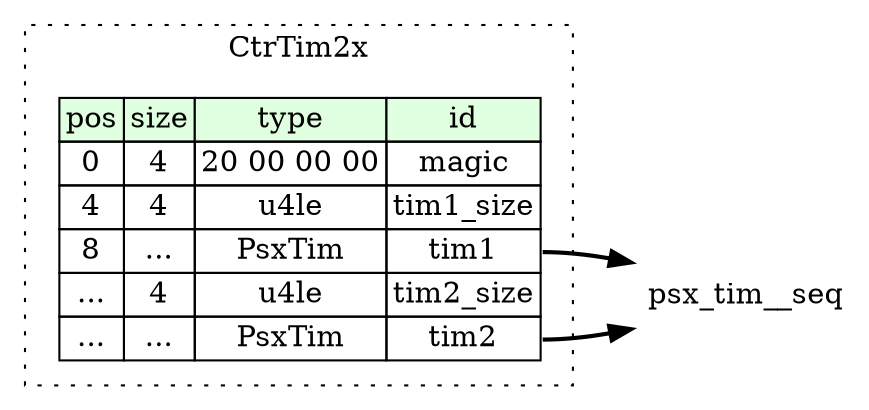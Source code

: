 digraph {
	rankdir=LR;
	node [shape=plaintext];
	subgraph cluster__ctr_tim2x {
		label="CtrTim2x";
		graph[style=dotted];

		ctr_tim2x__seq [label=<<TABLE BORDER="0" CELLBORDER="1" CELLSPACING="0">
			<TR><TD BGCOLOR="#E0FFE0">pos</TD><TD BGCOLOR="#E0FFE0">size</TD><TD BGCOLOR="#E0FFE0">type</TD><TD BGCOLOR="#E0FFE0">id</TD></TR>
			<TR><TD PORT="magic_pos">0</TD><TD PORT="magic_size">4</TD><TD>20 00 00 00</TD><TD PORT="magic_type">magic</TD></TR>
			<TR><TD PORT="tim1_size_pos">4</TD><TD PORT="tim1_size_size">4</TD><TD>u4le</TD><TD PORT="tim1_size_type">tim1_size</TD></TR>
			<TR><TD PORT="tim1_pos">8</TD><TD PORT="tim1_size">...</TD><TD>PsxTim</TD><TD PORT="tim1_type">tim1</TD></TR>
			<TR><TD PORT="tim2_size_pos">...</TD><TD PORT="tim2_size_size">4</TD><TD>u4le</TD><TD PORT="tim2_size_type">tim2_size</TD></TR>
			<TR><TD PORT="tim2_pos">...</TD><TD PORT="tim2_size">...</TD><TD>PsxTim</TD><TD PORT="tim2_type">tim2</TD></TR>
		</TABLE>>];
	}
	ctr_tim2x__seq:tim1_type -> psx_tim__seq [style=bold];
	ctr_tim2x__seq:tim2_type -> psx_tim__seq [style=bold];
}
